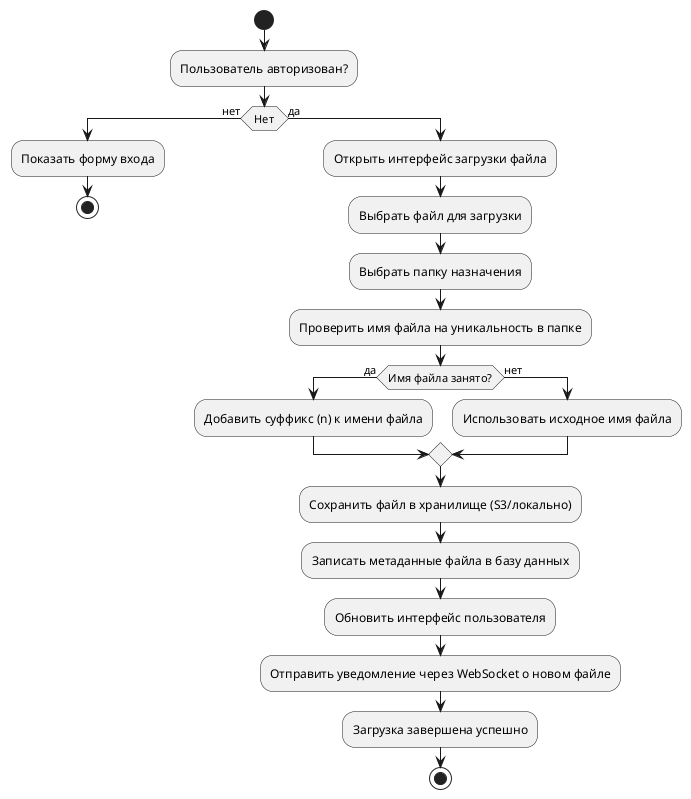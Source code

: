 @startuml
start

:Пользователь авторизован?;
if (Нет) then (нет)
  :Показать форму входа;
  stop
else (да)
  :Открыть интерфейс загрузки файла;
  :Выбрать файл для загрузки;
  :Выбрать папку назначения;

  :Проверить имя файла на уникальность в папке;
  if (Имя файла занято?) then (да)
    :Добавить суффикс (n) к имени файла;
  else (нет)
    :Использовать исходное имя файла;
  endif

  :Сохранить файл в хранилище (S3/локально);
  :Записать метаданные файла в базу данных;
  :Обновить интерфейс пользователя;
  :Отправить уведомление через WebSocket о новом файле;

  :Загрузка завершена успешно;
  stop
endif
@enduml
